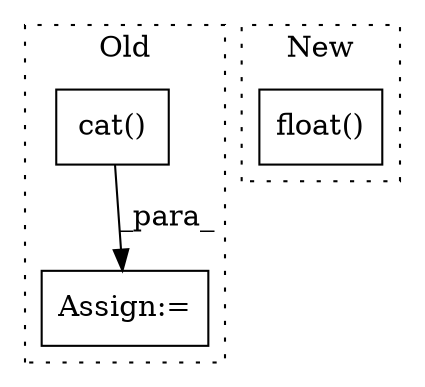 digraph G {
subgraph cluster0 {
1 [label="cat()" a="75" s="6337,6354" l="10,1" shape="box"];
3 [label="Assign:=" a="68" s="6334" l="3" shape="box"];
label = "Old";
style="dotted";
}
subgraph cluster1 {
2 [label="float()" a="75" s="6905" l="59" shape="box"];
label = "New";
style="dotted";
}
1 -> 3 [label="_para_"];
}